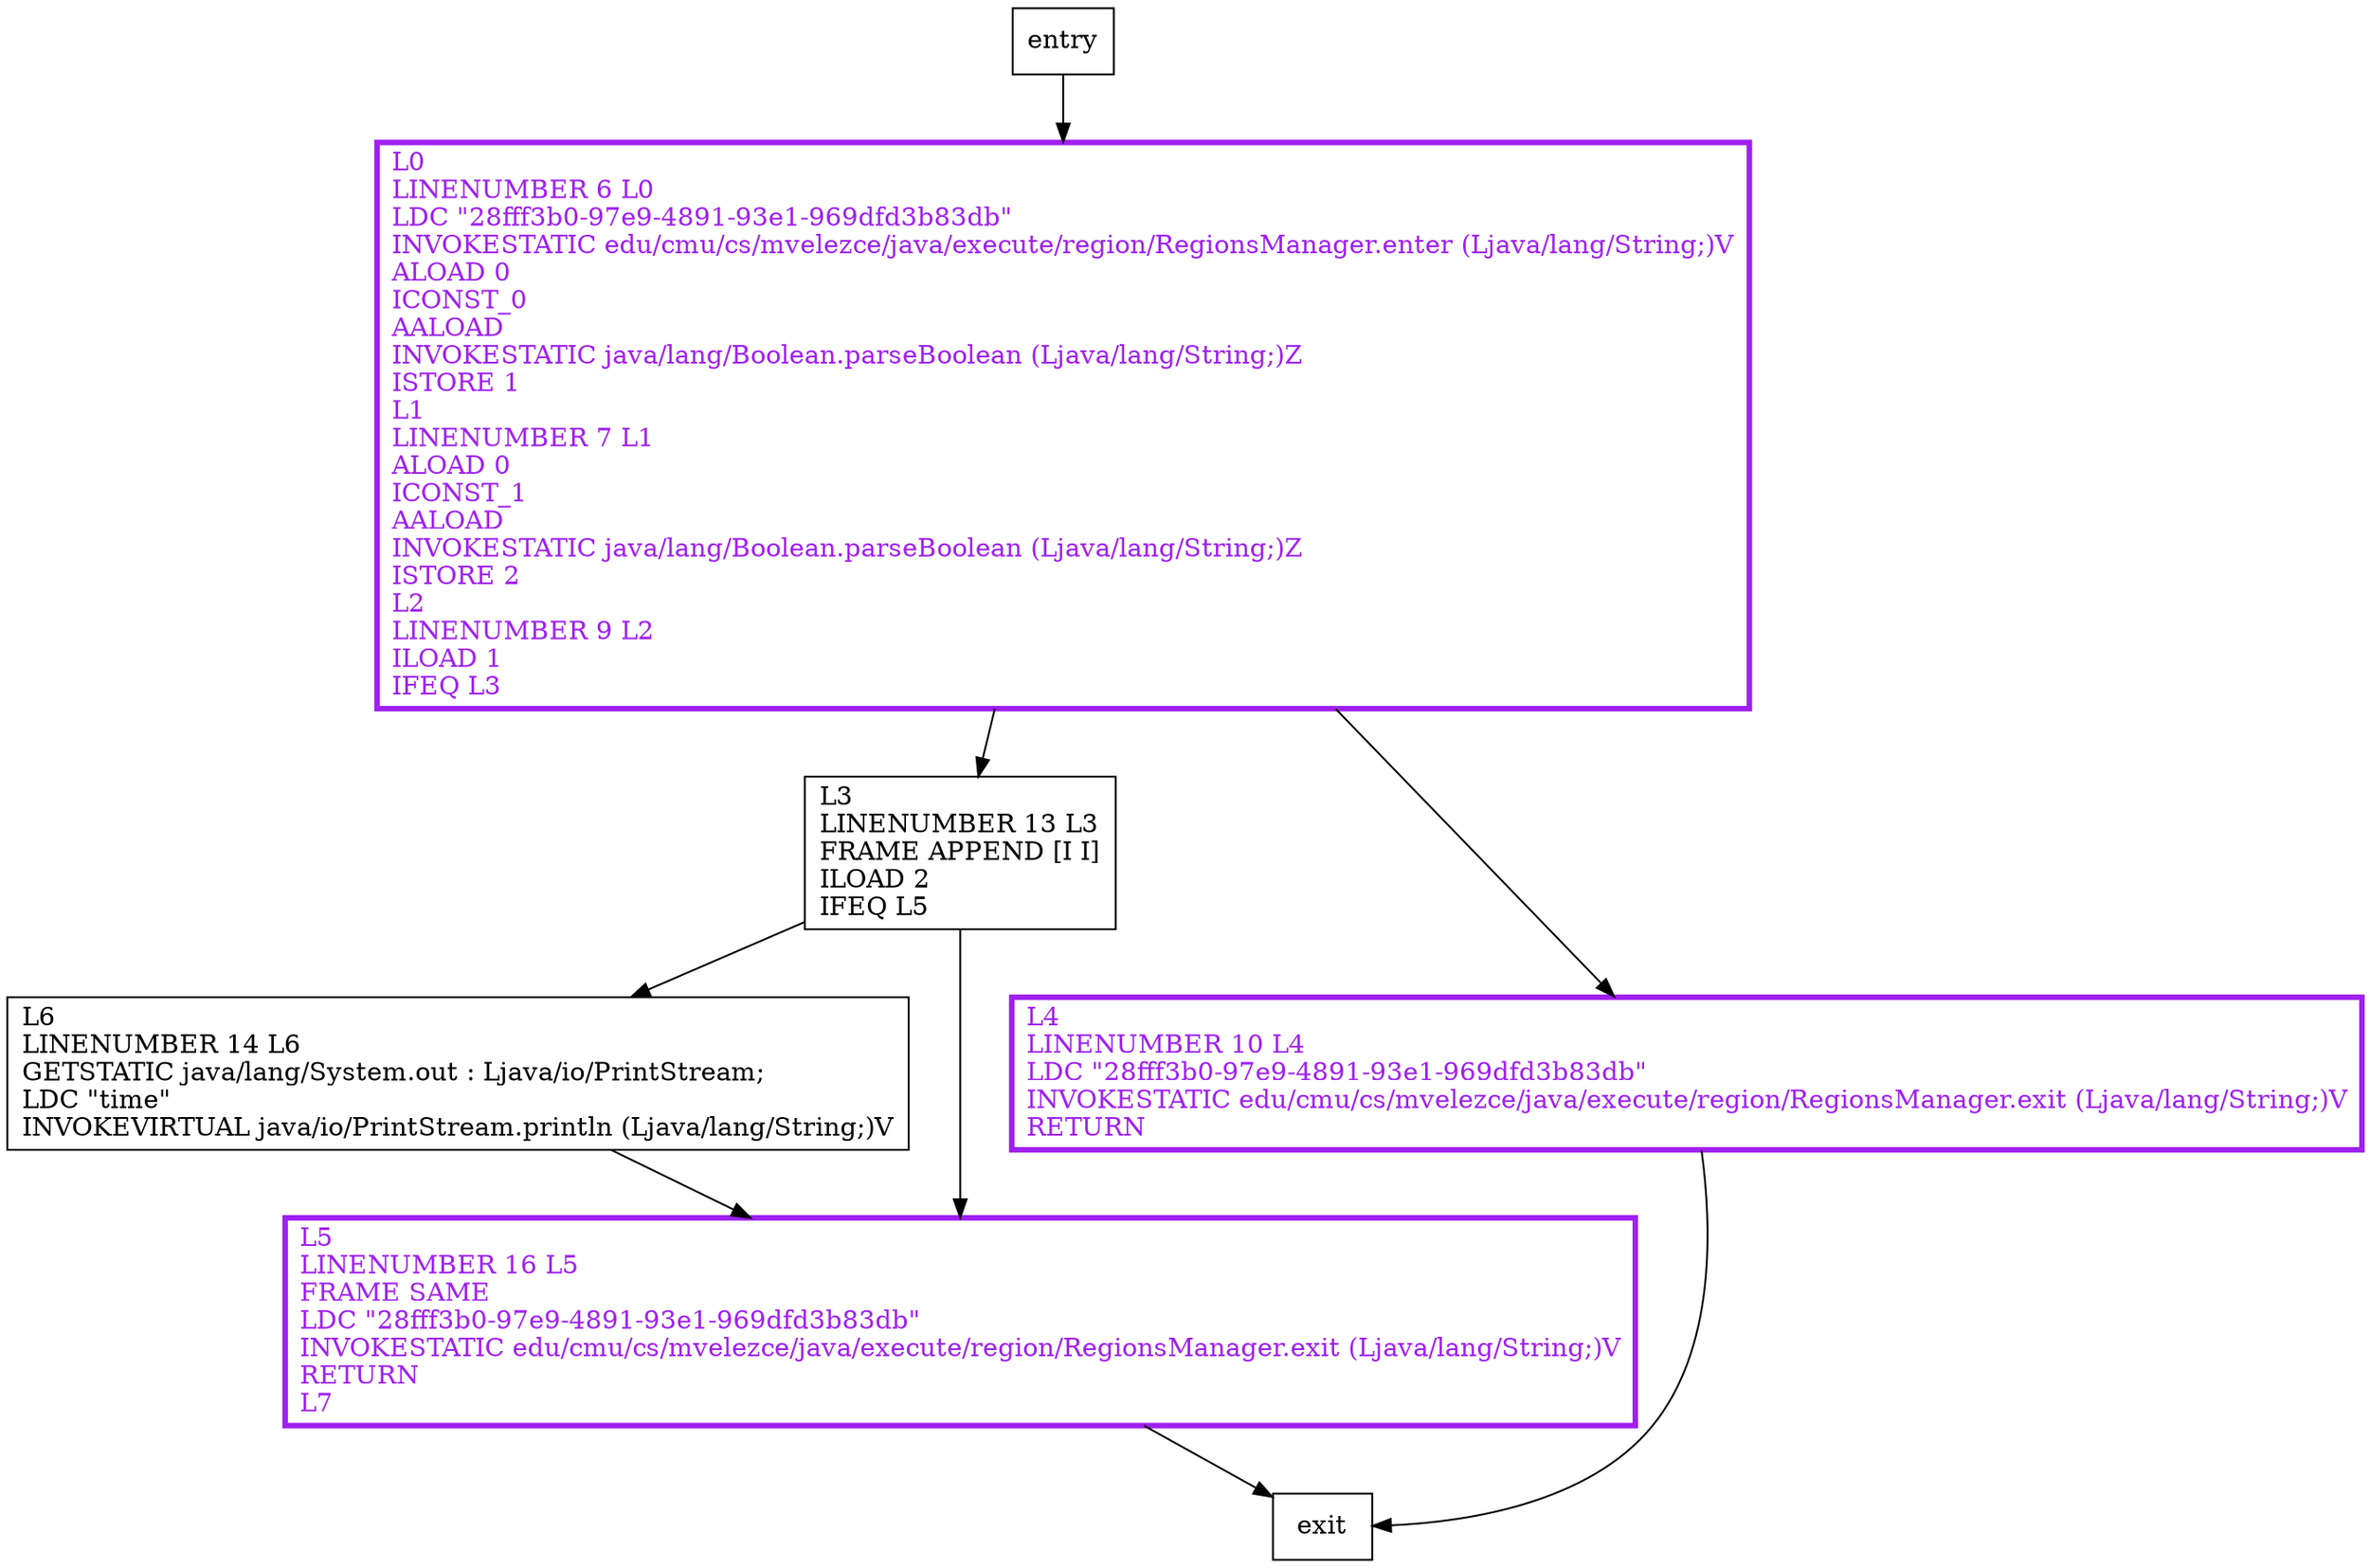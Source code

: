 digraph main {
node [shape=record];
616924237 [label="L6\lLINENUMBER 14 L6\lGETSTATIC java/lang/System.out : Ljava/io/PrintStream;\lLDC \"time\"\lINVOKEVIRTUAL java/io/PrintStream.println (Ljava/lang/String;)V\l"];
463398736 [label="L3\lLINENUMBER 13 L3\lFRAME APPEND [I I]\lILOAD 2\lIFEQ L5\l"];
1995644290 [label="L4\lLINENUMBER 10 L4\lLDC \"28fff3b0-97e9-4891-93e1-969dfd3b83db\"\lINVOKESTATIC edu/cmu/cs/mvelezce/java/execute/region/RegionsManager.exit (Ljava/lang/String;)V\lRETURN\l"];
363818266 [label="L5\lLINENUMBER 16 L5\lFRAME SAME\lLDC \"28fff3b0-97e9-4891-93e1-969dfd3b83db\"\lINVOKESTATIC edu/cmu/cs/mvelezce/java/execute/region/RegionsManager.exit (Ljava/lang/String;)V\lRETURN\lL7\l"];
1387032297 [label="L0\lLINENUMBER 6 L0\lLDC \"28fff3b0-97e9-4891-93e1-969dfd3b83db\"\lINVOKESTATIC edu/cmu/cs/mvelezce/java/execute/region/RegionsManager.enter (Ljava/lang/String;)V\lALOAD 0\lICONST_0\lAALOAD\lINVOKESTATIC java/lang/Boolean.parseBoolean (Ljava/lang/String;)Z\lISTORE 1\lL1\lLINENUMBER 7 L1\lALOAD 0\lICONST_1\lAALOAD\lINVOKESTATIC java/lang/Boolean.parseBoolean (Ljava/lang/String;)Z\lISTORE 2\lL2\lLINENUMBER 9 L2\lILOAD 1\lIFEQ L3\l"];
entry;
exit;
616924237 -> 363818266
entry -> 1387032297
463398736 -> 616924237
463398736 -> 363818266
1995644290 -> exit
363818266 -> exit
1387032297 -> 463398736
1387032297 -> 1995644290
1995644290[fontcolor="purple", penwidth=3, color="purple"];
363818266[fontcolor="purple", penwidth=3, color="purple"];
1387032297[fontcolor="purple", penwidth=3, color="purple"];
}
